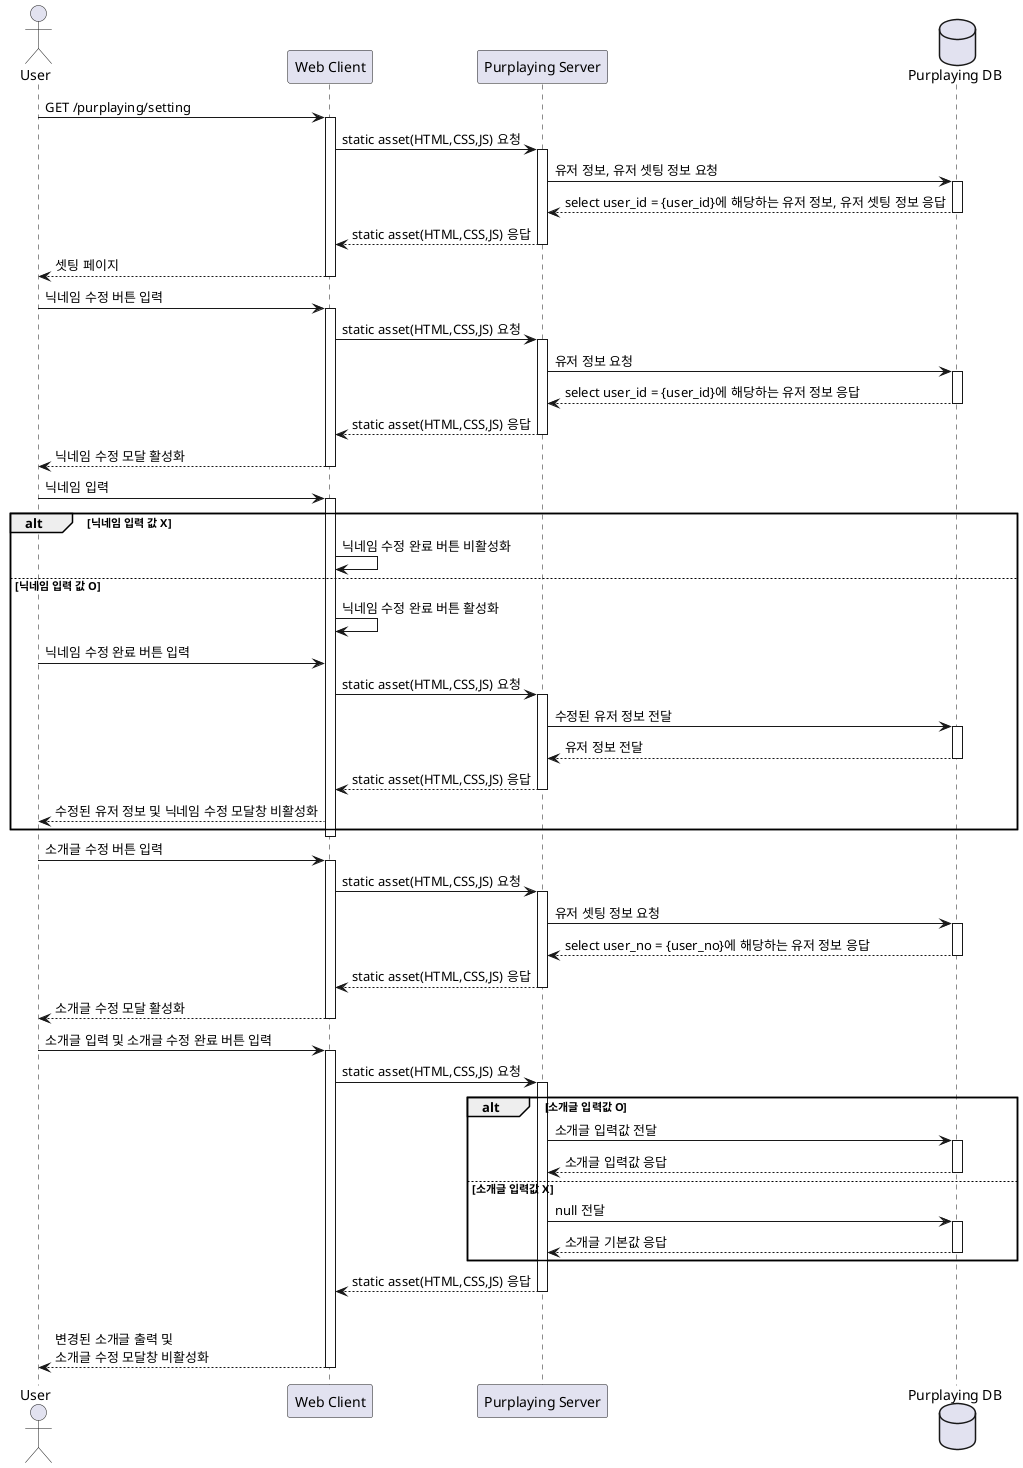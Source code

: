 @startuml
actor User as U
participant "Web Client" as C
participant "Purplaying Server" as S
database "Purplaying DB" as D

U -> C: GET /purplaying/setting
activate C
C -> S : static asset(HTML,CSS,JS) 요청
activate S
S -> D : 유저 정보, 유저 셋팅 정보 요청
activate D
D --> S : select user_id = {user_id}에 해당하는 유저 정보, 유저 셋팅 정보 응답
deactivate D
S --> C : static asset(HTML,CSS,JS) 응답
deactivate S
C --> U : 셋팅 페이지
deactivate C

U -> C : 닉네임 수정 버튼 입력
activate C
C -> S : static asset(HTML,CSS,JS) 요청
activate S
S -> D : 유저 정보 요청
activate D
D --> S : select user_id = {user_id}에 해당하는 유저 정보 응답
deactivate D
S --> C : static asset(HTML,CSS,JS) 응답
deactivate S
C --> U : 닉네임 수정 모달 활성화
deactivate C

U -> C : 닉네임 입력
activate C
alt 닉네임 입력 값 X
C -> C : 닉네임 수정 완료 버튼 비활성화
else 닉네임 입력 값 O
C -> C : 닉네임 수정 완료 버튼 활성화
U -> C : 닉네임 수정 완료 버튼 입력
C -> S : static asset(HTML,CSS,JS) 요청
activate S
S -> D : 수정된 유저 정보 전달
activate D
D --> S : 유저 정보 전달
deactivate D
S --> C : static asset(HTML,CSS,JS) 응답
deactivate S
C --> U : 수정된 유저 정보 및 닉네임 수정 모달창 비활성화
end
deactivate C

U -> C : 소개글 수정 버튼 입력
activate C
C -> S : static asset(HTML,CSS,JS) 요청
activate S
S -> D : 유저 셋팅 정보 요청
activate D
D --> S : select user_no = {user_no}에 해당하는 유저 정보 응답
deactivate D
S --> C : static asset(HTML,CSS,JS) 응답
deactivate S
C --> U : 소개글 수정 모달 활성화
deactivate C

U -> C : 소개글 입력 및 소개글 수정 완료 버튼 입력
activate C
C -> S : static asset(HTML,CSS,JS) 요청
activate S

alt 소개글 입력값 O
S -> D : 소개글 입력값 전달
activate D
D --> S : 소개글 입력값 응답
deactivate D
else 소개글 입력값 X
S -> D : null 전달
activate D
D --> S : 소개글 기본값 응답
deactivate D
end 

S --> C : static asset(HTML,CSS,JS) 응답
deactivate S
alt 소개글 입력값 X
C --> U : 변경된 소개글 출력 및 \n소개글 수정 모달창 비활성화

deactivate C

@enduml